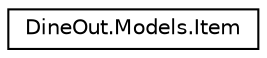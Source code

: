 digraph "Graphical Class Hierarchy"
{
 // LATEX_PDF_SIZE
  edge [fontname="Helvetica",fontsize="10",labelfontname="Helvetica",labelfontsize="10"];
  node [fontname="Helvetica",fontsize="10",shape=record];
  rankdir="LR";
  Node0 [label="DineOut.Models.Item",height=0.2,width=0.4,color="black", fillcolor="white", style="filled",URL="$class_dine_out_1_1_models_1_1_item.html",tooltip=" "];
}
